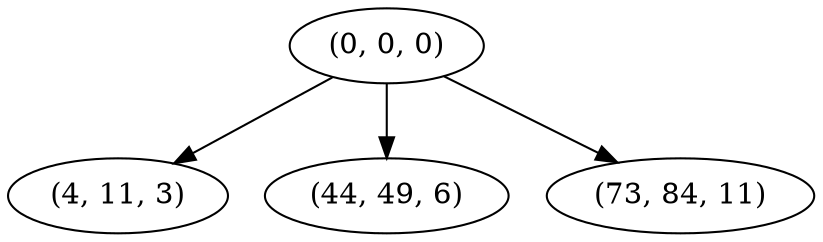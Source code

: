 digraph tree {
    "(0, 0, 0)";
    "(4, 11, 3)";
    "(44, 49, 6)";
    "(73, 84, 11)";
    "(0, 0, 0)" -> "(4, 11, 3)";
    "(0, 0, 0)" -> "(44, 49, 6)";
    "(0, 0, 0)" -> "(73, 84, 11)";
}

